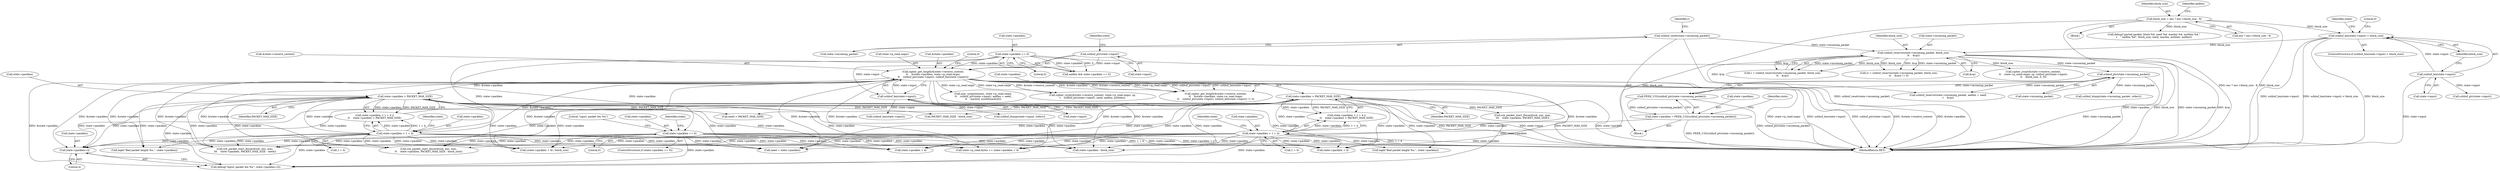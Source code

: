 digraph "0_mindrot_2fecfd486bdba9f51b3a789277bb0733ca36e1c0@pointer" {
"1000448" [label="(Call,state->packlen+4)"];
"1000290" [label="(Call,state->packlen > PACKET_MAX_SIZE)"];
"1000283" [label="(Call,state->packlen < 1 + 4)"];
"1000256" [label="(Call,cipher_get_length(&state->receive_context,\n\t\t    &state->packlen, state->p_read.seqnr,\n\t\t    sshbuf_ptr(state->input), sshbuf_len(state->input)))"];
"1000248" [label="(Call,state->packlen == 0)"];
"1000270" [label="(Call,sshbuf_ptr(state->input))"];
"1000274" [label="(Call,sshbuf_len(state->input))"];
"1000391" [label="(Call,state->packlen < 1 + 4)"];
"1000380" [label="(Call,state->packlen = PEEK_U32(sshbuf_ptr(state->incoming_packet)))"];
"1000384" [label="(Call,PEEK_U32(sshbuf_ptr(state->incoming_packet)))"];
"1000385" [label="(Call,sshbuf_ptr(state->incoming_packet))"];
"1000347" [label="(Call,sshbuf_reserve(state->incoming_packet, block_size,\n\t\t    &cp))"];
"1000339" [label="(Call,sshbuf_reset(state->incoming_packet))"];
"1000331" [label="(Call,sshbuf_len(state->input) < block_size)"];
"1000332" [label="(Call,sshbuf_len(state->input))"];
"1000221" [label="(Call,block_size = enc ? enc->block_size : 8)"];
"1000324" [label="(Call,state->packlen == 0)"];
"1000398" [label="(Call,state->packlen > PACKET_MAX_SIZE)"];
"1000668" [label="(Call,need > PACKET_MAX_SIZE)"];
"1000246" [label="(Call,aadlen && state->packlen == 0)"];
"1000381" [label="(Call,state->packlen)"];
"1000334" [label="(Identifier,state)"];
"1000249" [label="(Call,state->packlen)"];
"1000296" [label="(Call,sshbuf_dump(state->input, stderr))"];
"1000449" [label="(Call,state->packlen)"];
"1000282" [label="(Call,state->packlen < 1 + 4 ||\n\t\t    state->packlen > PACKET_MAX_SIZE)"];
"1000566" [label="(Call,sshbuf_reserve(state->incoming_packet, aadlen + need,\n\t    &cp))"];
"1000452" [label="(Literal,4)"];
"1000330" [label="(ControlStructure,if (sshbuf_len(state->input) < block_size))"];
"1000386" [label="(Call,state->incoming_packet)"];
"1000456" [label="(Call,need = state->packlen)"];
"1000447" [label="(Literal,\"input: packet len %u\")"];
"1000759" [label="(Call,state->p_read.bytes += state->packlen + 4)"];
"1000257" [label="(Call,&state->receive_context)"];
"1000351" [label="(Identifier,block_size)"];
"1000331" [label="(Call,sshbuf_len(state->input) < block_size)"];
"1000340" [label="(Call,state->incoming_packet)"];
"1000276" [label="(Identifier,state)"];
"1000345" [label="(Call,r = sshbuf_reserve(state->incoming_packet, block_size,\n\t\t    &cp))"];
"1000328" [label="(Literal,0)"];
"1000393" [label="(Identifier,state)"];
"1000392" [label="(Call,state->packlen)"];
"1000114" [label="(Block,)"];
"1000543" [label="(Call,mac_compute(mac, state->p_read.seqnr,\n\t\t    sshbuf_ptr(state->input), aadlen + need,\n\t\t    macbuf, sizeof(macbuf)))"];
"1000502" [label="(Call,PACKET_MAX_SIZE - block_size)"];
"1000385" [label="(Call,sshbuf_ptr(state->incoming_packet))"];
"1000400" [label="(Identifier,state)"];
"1000581" [label="(Call,cipher_crypt(&state->receive_context, state->p_read.seqnr, cp,\n\t    sshbuf_ptr(state->input), need, aadlen, authlen))"];
"1000391" [label="(Call,state->packlen < 1 + 4)"];
"1000344" [label="(Call,(r = sshbuf_reserve(state->incoming_packet, block_size,\n\t\t    &cp)) != 0)"];
"1000265" [label="(Call,state->p_read.seqnr)"];
"1000261" [label="(Call,&state->packlen)"];
"1000325" [label="(Call,state->packlen)"];
"1000346" [label="(Identifier,r)"];
"1000284" [label="(Call,state->packlen)"];
"1000674" [label="(Call,ssh_packet_start_discard(ssh, enc, mac,\n\t\t\t    state->packlen, PACKET_MAX_SIZE - need))"];
"1000275" [label="(Call,state->input)"];
"1000415" [label="(Call,sshbuf_dump(state->incoming_packet, stderr))"];
"1000222" [label="(Identifier,block_size)"];
"1000252" [label="(Literal,0)"];
"1000274" [label="(Call,sshbuf_len(state->input))"];
"1000473" [label="(Call,debug(\"partial packet: block %d, need %d, maclen %d, authlen %d,\"\n\t    \" aadlen %d\", block_size, need, maclen, authlen, aadlen))"];
"1000324" [label="(Call,state->packlen == 0)"];
"1000341" [label="(Identifier,state)"];
"1000255" [label="(Call,cipher_get_length(&state->receive_context,\n\t\t    &state->packlen, state->p_read.seqnr,\n\t\t    sshbuf_ptr(state->input), sshbuf_len(state->input)) != 0)"];
"1000256" [label="(Call,cipher_get_length(&state->receive_context,\n\t\t    &state->packlen, state->p_read.seqnr,\n\t\t    sshbuf_ptr(state->input), sshbuf_len(state->input)))"];
"1000352" [label="(Call,&cp)"];
"1000507" [label="(Call,sshbuf_len(state->input))"];
"1000426" [label="(Call,ssh_packet_start_discard(ssh, enc, mac,\n\t\t\t    state->packlen, PACKET_MAX_SIZE))"];
"1000336" [label="(Identifier,block_size)"];
"1000283" [label="(Call,state->packlen < 1 + 4)"];
"1000323" [label="(ControlStructure,if (state->packlen == 0))"];
"1000395" [label="(Call,1 + 4)"];
"1000270" [label="(Call,sshbuf_ptr(state->input))"];
"1000223" [label="(Call,enc ? enc->block_size : 8)"];
"1000347" [label="(Call,sshbuf_reserve(state->incoming_packet, block_size,\n\t\t    &cp))"];
"1000495" [label="(Call,ssh_packet_start_discard(ssh, enc, mac,\n\t\t    state->packlen, PACKET_MAX_SIZE - block_size))"];
"1000287" [label="(Call,1 + 4)"];
"1000339" [label="(Call,sshbuf_reset(state->incoming_packet))"];
"1000371" [label="(Call,sshbuf_ptr(state->input))"];
"1000333" [label="(Call,state->input)"];
"1000329" [label="(Block,)"];
"1000248" [label="(Call,state->packlen == 0)"];
"1000360" [label="(Call,cipher_crypt(&state->receive_context,\n\t\t    state->p_send.seqnr, cp, sshbuf_ptr(state->input),\n\t\t    block_size, 0, 0))"];
"1000390" [label="(Call,state->packlen < 1 + 4 ||\n\t\t    state->packlen > PACKET_MAX_SIZE)"];
"1000380" [label="(Call,state->packlen = PEEK_U32(sshbuf_ptr(state->incoming_packet)))"];
"1000338" [label="(Literal,0)"];
"1000291" [label="(Call,state->packlen)"];
"1000399" [label="(Call,state->packlen)"];
"1000446" [label="(Call,debug(\"input: packet len %u\", state->packlen+4))"];
"1000384" [label="(Call,PEEK_U32(sshbuf_ptr(state->incoming_packet)))"];
"1000294" [label="(Identifier,PACKET_MAX_SIZE)"];
"1000348" [label="(Call,state->incoming_packet)"];
"1000752" [label="(Call,(state->packlen + 4) / block_size)"];
"1000332" [label="(Call,sshbuf_len(state->input))"];
"1000301" [label="(Call,logit(\"Bad packet length %u.\", state->packlen))"];
"1000467" [label="(Call,state->packlen - block_size)"];
"1000290" [label="(Call,state->packlen > PACKET_MAX_SIZE)"];
"1000221" [label="(Call,block_size = enc ? enc->block_size : 8)"];
"1000230" [label="(Identifier,aadlen)"];
"1000448" [label="(Call,state->packlen+4)"];
"1000271" [label="(Call,state->input)"];
"1000292" [label="(Identifier,state)"];
"1000398" [label="(Call,state->packlen > PACKET_MAX_SIZE)"];
"1000753" [label="(Call,state->packlen + 4)"];
"1000976" [label="(MethodReturn,RET)"];
"1000420" [label="(Call,logit(\"Bad packet length %u.\", state->packlen))"];
"1000278" [label="(Literal,0)"];
"1000402" [label="(Identifier,PACKET_MAX_SIZE)"];
"1000765" [label="(Call,state->packlen + 4)"];
"1000448" -> "1000446"  [label="AST: "];
"1000448" -> "1000452"  [label="CFG: "];
"1000449" -> "1000448"  [label="AST: "];
"1000452" -> "1000448"  [label="AST: "];
"1000446" -> "1000448"  [label="CFG: "];
"1000290" -> "1000448"  [label="DDG: state->packlen"];
"1000283" -> "1000448"  [label="DDG: state->packlen"];
"1000391" -> "1000448"  [label="DDG: state->packlen"];
"1000324" -> "1000448"  [label="DDG: state->packlen"];
"1000256" -> "1000448"  [label="DDG: &state->packlen"];
"1000398" -> "1000448"  [label="DDG: state->packlen"];
"1000290" -> "1000282"  [label="AST: "];
"1000290" -> "1000294"  [label="CFG: "];
"1000291" -> "1000290"  [label="AST: "];
"1000294" -> "1000290"  [label="AST: "];
"1000282" -> "1000290"  [label="CFG: "];
"1000290" -> "1000976"  [label="DDG: PACKET_MAX_SIZE"];
"1000290" -> "1000282"  [label="DDG: state->packlen"];
"1000290" -> "1000282"  [label="DDG: PACKET_MAX_SIZE"];
"1000283" -> "1000290"  [label="DDG: state->packlen"];
"1000256" -> "1000290"  [label="DDG: &state->packlen"];
"1000290" -> "1000301"  [label="DDG: state->packlen"];
"1000290" -> "1000446"  [label="DDG: state->packlen"];
"1000290" -> "1000456"  [label="DDG: state->packlen"];
"1000290" -> "1000467"  [label="DDG: state->packlen"];
"1000290" -> "1000495"  [label="DDG: state->packlen"];
"1000290" -> "1000502"  [label="DDG: PACKET_MAX_SIZE"];
"1000290" -> "1000668"  [label="DDG: PACKET_MAX_SIZE"];
"1000290" -> "1000674"  [label="DDG: state->packlen"];
"1000290" -> "1000752"  [label="DDG: state->packlen"];
"1000290" -> "1000753"  [label="DDG: state->packlen"];
"1000290" -> "1000759"  [label="DDG: state->packlen"];
"1000290" -> "1000765"  [label="DDG: state->packlen"];
"1000283" -> "1000282"  [label="AST: "];
"1000283" -> "1000287"  [label="CFG: "];
"1000284" -> "1000283"  [label="AST: "];
"1000287" -> "1000283"  [label="AST: "];
"1000292" -> "1000283"  [label="CFG: "];
"1000282" -> "1000283"  [label="CFG: "];
"1000283" -> "1000976"  [label="DDG: 1 + 4"];
"1000283" -> "1000282"  [label="DDG: state->packlen"];
"1000283" -> "1000282"  [label="DDG: 1 + 4"];
"1000256" -> "1000283"  [label="DDG: &state->packlen"];
"1000248" -> "1000283"  [label="DDG: state->packlen"];
"1000283" -> "1000301"  [label="DDG: state->packlen"];
"1000283" -> "1000446"  [label="DDG: state->packlen"];
"1000283" -> "1000456"  [label="DDG: state->packlen"];
"1000283" -> "1000467"  [label="DDG: state->packlen"];
"1000283" -> "1000495"  [label="DDG: state->packlen"];
"1000283" -> "1000674"  [label="DDG: state->packlen"];
"1000283" -> "1000752"  [label="DDG: state->packlen"];
"1000283" -> "1000753"  [label="DDG: state->packlen"];
"1000283" -> "1000759"  [label="DDG: state->packlen"];
"1000283" -> "1000765"  [label="DDG: state->packlen"];
"1000256" -> "1000255"  [label="AST: "];
"1000256" -> "1000274"  [label="CFG: "];
"1000257" -> "1000256"  [label="AST: "];
"1000261" -> "1000256"  [label="AST: "];
"1000265" -> "1000256"  [label="AST: "];
"1000270" -> "1000256"  [label="AST: "];
"1000274" -> "1000256"  [label="AST: "];
"1000278" -> "1000256"  [label="CFG: "];
"1000256" -> "1000976"  [label="DDG: state->p_read.seqnr"];
"1000256" -> "1000976"  [label="DDG: sshbuf_len(state->input)"];
"1000256" -> "1000976"  [label="DDG: sshbuf_ptr(state->input)"];
"1000256" -> "1000976"  [label="DDG: &state->receive_context"];
"1000256" -> "1000976"  [label="DDG: &state->packlen"];
"1000256" -> "1000255"  [label="DDG: &state->packlen"];
"1000256" -> "1000255"  [label="DDG: &state->receive_context"];
"1000256" -> "1000255"  [label="DDG: state->p_read.seqnr"];
"1000256" -> "1000255"  [label="DDG: sshbuf_ptr(state->input)"];
"1000256" -> "1000255"  [label="DDG: sshbuf_len(state->input)"];
"1000248" -> "1000256"  [label="DDG: state->packlen"];
"1000270" -> "1000256"  [label="DDG: state->input"];
"1000274" -> "1000256"  [label="DDG: state->input"];
"1000256" -> "1000301"  [label="DDG: &state->packlen"];
"1000256" -> "1000446"  [label="DDG: &state->packlen"];
"1000256" -> "1000456"  [label="DDG: &state->packlen"];
"1000256" -> "1000467"  [label="DDG: &state->packlen"];
"1000256" -> "1000495"  [label="DDG: &state->packlen"];
"1000256" -> "1000543"  [label="DDG: state->p_read.seqnr"];
"1000256" -> "1000581"  [label="DDG: &state->receive_context"];
"1000256" -> "1000581"  [label="DDG: state->p_read.seqnr"];
"1000256" -> "1000674"  [label="DDG: &state->packlen"];
"1000256" -> "1000752"  [label="DDG: &state->packlen"];
"1000256" -> "1000753"  [label="DDG: &state->packlen"];
"1000256" -> "1000759"  [label="DDG: &state->packlen"];
"1000256" -> "1000765"  [label="DDG: &state->packlen"];
"1000248" -> "1000246"  [label="AST: "];
"1000248" -> "1000252"  [label="CFG: "];
"1000249" -> "1000248"  [label="AST: "];
"1000252" -> "1000248"  [label="AST: "];
"1000246" -> "1000248"  [label="CFG: "];
"1000248" -> "1000976"  [label="DDG: state->packlen"];
"1000248" -> "1000246"  [label="DDG: state->packlen"];
"1000248" -> "1000246"  [label="DDG: 0"];
"1000248" -> "1000324"  [label="DDG: state->packlen"];
"1000270" -> "1000271"  [label="CFG: "];
"1000271" -> "1000270"  [label="AST: "];
"1000276" -> "1000270"  [label="CFG: "];
"1000270" -> "1000274"  [label="DDG: state->input"];
"1000274" -> "1000275"  [label="CFG: "];
"1000275" -> "1000274"  [label="AST: "];
"1000274" -> "1000976"  [label="DDG: state->input"];
"1000274" -> "1000296"  [label="DDG: state->input"];
"1000274" -> "1000507"  [label="DDG: state->input"];
"1000391" -> "1000390"  [label="AST: "];
"1000391" -> "1000395"  [label="CFG: "];
"1000392" -> "1000391"  [label="AST: "];
"1000395" -> "1000391"  [label="AST: "];
"1000400" -> "1000391"  [label="CFG: "];
"1000390" -> "1000391"  [label="CFG: "];
"1000391" -> "1000976"  [label="DDG: state->packlen"];
"1000391" -> "1000976"  [label="DDG: 1 + 4"];
"1000391" -> "1000390"  [label="DDG: state->packlen"];
"1000391" -> "1000390"  [label="DDG: 1 + 4"];
"1000380" -> "1000391"  [label="DDG: state->packlen"];
"1000391" -> "1000398"  [label="DDG: state->packlen"];
"1000391" -> "1000420"  [label="DDG: state->packlen"];
"1000391" -> "1000446"  [label="DDG: state->packlen"];
"1000391" -> "1000456"  [label="DDG: state->packlen"];
"1000391" -> "1000467"  [label="DDG: state->packlen"];
"1000391" -> "1000495"  [label="DDG: state->packlen"];
"1000391" -> "1000674"  [label="DDG: state->packlen"];
"1000391" -> "1000752"  [label="DDG: state->packlen"];
"1000391" -> "1000753"  [label="DDG: state->packlen"];
"1000391" -> "1000759"  [label="DDG: state->packlen"];
"1000391" -> "1000765"  [label="DDG: state->packlen"];
"1000380" -> "1000329"  [label="AST: "];
"1000380" -> "1000384"  [label="CFG: "];
"1000381" -> "1000380"  [label="AST: "];
"1000384" -> "1000380"  [label="AST: "];
"1000393" -> "1000380"  [label="CFG: "];
"1000380" -> "1000976"  [label="DDG: PEEK_U32(sshbuf_ptr(state->incoming_packet))"];
"1000384" -> "1000380"  [label="DDG: sshbuf_ptr(state->incoming_packet)"];
"1000384" -> "1000385"  [label="CFG: "];
"1000385" -> "1000384"  [label="AST: "];
"1000384" -> "1000976"  [label="DDG: sshbuf_ptr(state->incoming_packet)"];
"1000385" -> "1000384"  [label="DDG: state->incoming_packet"];
"1000385" -> "1000386"  [label="CFG: "];
"1000386" -> "1000385"  [label="AST: "];
"1000385" -> "1000976"  [label="DDG: state->incoming_packet"];
"1000347" -> "1000385"  [label="DDG: state->incoming_packet"];
"1000385" -> "1000415"  [label="DDG: state->incoming_packet"];
"1000385" -> "1000566"  [label="DDG: state->incoming_packet"];
"1000347" -> "1000345"  [label="AST: "];
"1000347" -> "1000352"  [label="CFG: "];
"1000348" -> "1000347"  [label="AST: "];
"1000351" -> "1000347"  [label="AST: "];
"1000352" -> "1000347"  [label="AST: "];
"1000345" -> "1000347"  [label="CFG: "];
"1000347" -> "1000976"  [label="DDG: block_size"];
"1000347" -> "1000976"  [label="DDG: state->incoming_packet"];
"1000347" -> "1000976"  [label="DDG: &cp"];
"1000347" -> "1000344"  [label="DDG: state->incoming_packet"];
"1000347" -> "1000344"  [label="DDG: block_size"];
"1000347" -> "1000344"  [label="DDG: &cp"];
"1000347" -> "1000345"  [label="DDG: state->incoming_packet"];
"1000347" -> "1000345"  [label="DDG: block_size"];
"1000347" -> "1000345"  [label="DDG: &cp"];
"1000339" -> "1000347"  [label="DDG: state->incoming_packet"];
"1000331" -> "1000347"  [label="DDG: block_size"];
"1000347" -> "1000360"  [label="DDG: block_size"];
"1000347" -> "1000566"  [label="DDG: &cp"];
"1000339" -> "1000329"  [label="AST: "];
"1000339" -> "1000340"  [label="CFG: "];
"1000340" -> "1000339"  [label="AST: "];
"1000346" -> "1000339"  [label="CFG: "];
"1000339" -> "1000976"  [label="DDG: sshbuf_reset(state->incoming_packet)"];
"1000331" -> "1000330"  [label="AST: "];
"1000331" -> "1000336"  [label="CFG: "];
"1000332" -> "1000331"  [label="AST: "];
"1000336" -> "1000331"  [label="AST: "];
"1000338" -> "1000331"  [label="CFG: "];
"1000341" -> "1000331"  [label="CFG: "];
"1000331" -> "1000976"  [label="DDG: sshbuf_len(state->input) < block_size"];
"1000331" -> "1000976"  [label="DDG: block_size"];
"1000331" -> "1000976"  [label="DDG: sshbuf_len(state->input)"];
"1000332" -> "1000331"  [label="DDG: state->input"];
"1000221" -> "1000331"  [label="DDG: block_size"];
"1000332" -> "1000333"  [label="CFG: "];
"1000333" -> "1000332"  [label="AST: "];
"1000336" -> "1000332"  [label="CFG: "];
"1000332" -> "1000976"  [label="DDG: state->input"];
"1000332" -> "1000371"  [label="DDG: state->input"];
"1000221" -> "1000114"  [label="AST: "];
"1000221" -> "1000223"  [label="CFG: "];
"1000222" -> "1000221"  [label="AST: "];
"1000223" -> "1000221"  [label="AST: "];
"1000230" -> "1000221"  [label="CFG: "];
"1000221" -> "1000976"  [label="DDG: enc ? enc->block_size : 8"];
"1000221" -> "1000976"  [label="DDG: block_size"];
"1000221" -> "1000467"  [label="DDG: block_size"];
"1000221" -> "1000473"  [label="DDG: block_size"];
"1000324" -> "1000323"  [label="AST: "];
"1000324" -> "1000328"  [label="CFG: "];
"1000325" -> "1000324"  [label="AST: "];
"1000328" -> "1000324"  [label="AST: "];
"1000334" -> "1000324"  [label="CFG: "];
"1000447" -> "1000324"  [label="CFG: "];
"1000324" -> "1000976"  [label="DDG: state->packlen == 0"];
"1000324" -> "1000976"  [label="DDG: state->packlen"];
"1000324" -> "1000446"  [label="DDG: state->packlen"];
"1000324" -> "1000456"  [label="DDG: state->packlen"];
"1000324" -> "1000467"  [label="DDG: state->packlen"];
"1000324" -> "1000495"  [label="DDG: state->packlen"];
"1000324" -> "1000674"  [label="DDG: state->packlen"];
"1000324" -> "1000752"  [label="DDG: state->packlen"];
"1000324" -> "1000753"  [label="DDG: state->packlen"];
"1000324" -> "1000759"  [label="DDG: state->packlen"];
"1000324" -> "1000765"  [label="DDG: state->packlen"];
"1000398" -> "1000390"  [label="AST: "];
"1000398" -> "1000402"  [label="CFG: "];
"1000399" -> "1000398"  [label="AST: "];
"1000402" -> "1000398"  [label="AST: "];
"1000390" -> "1000398"  [label="CFG: "];
"1000398" -> "1000976"  [label="DDG: PACKET_MAX_SIZE"];
"1000398" -> "1000976"  [label="DDG: state->packlen"];
"1000398" -> "1000390"  [label="DDG: state->packlen"];
"1000398" -> "1000390"  [label="DDG: PACKET_MAX_SIZE"];
"1000398" -> "1000420"  [label="DDG: state->packlen"];
"1000398" -> "1000426"  [label="DDG: PACKET_MAX_SIZE"];
"1000398" -> "1000446"  [label="DDG: state->packlen"];
"1000398" -> "1000456"  [label="DDG: state->packlen"];
"1000398" -> "1000467"  [label="DDG: state->packlen"];
"1000398" -> "1000495"  [label="DDG: state->packlen"];
"1000398" -> "1000502"  [label="DDG: PACKET_MAX_SIZE"];
"1000398" -> "1000668"  [label="DDG: PACKET_MAX_SIZE"];
"1000398" -> "1000674"  [label="DDG: state->packlen"];
"1000398" -> "1000752"  [label="DDG: state->packlen"];
"1000398" -> "1000753"  [label="DDG: state->packlen"];
"1000398" -> "1000759"  [label="DDG: state->packlen"];
"1000398" -> "1000765"  [label="DDG: state->packlen"];
}

